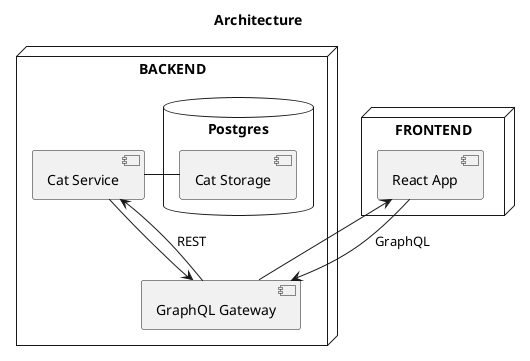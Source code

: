 @startuml
title Architecture

node "FRONTEND" {
  [React App]
}

node "BACKEND" {
  [GraphQL Gateway]
  [Cat Service]
  database "Postgres" {
    [Cat Storage]
  }
}

[Cat Service] --> [GraphQL Gateway]
[Cat Service] - [Cat Storage]
[React App] --> [GraphQL Gateway] : GraphQL
[GraphQL Gateway] -left-> [React App]
[GraphQL Gateway] --> [Cat Service] : REST


@enduml
